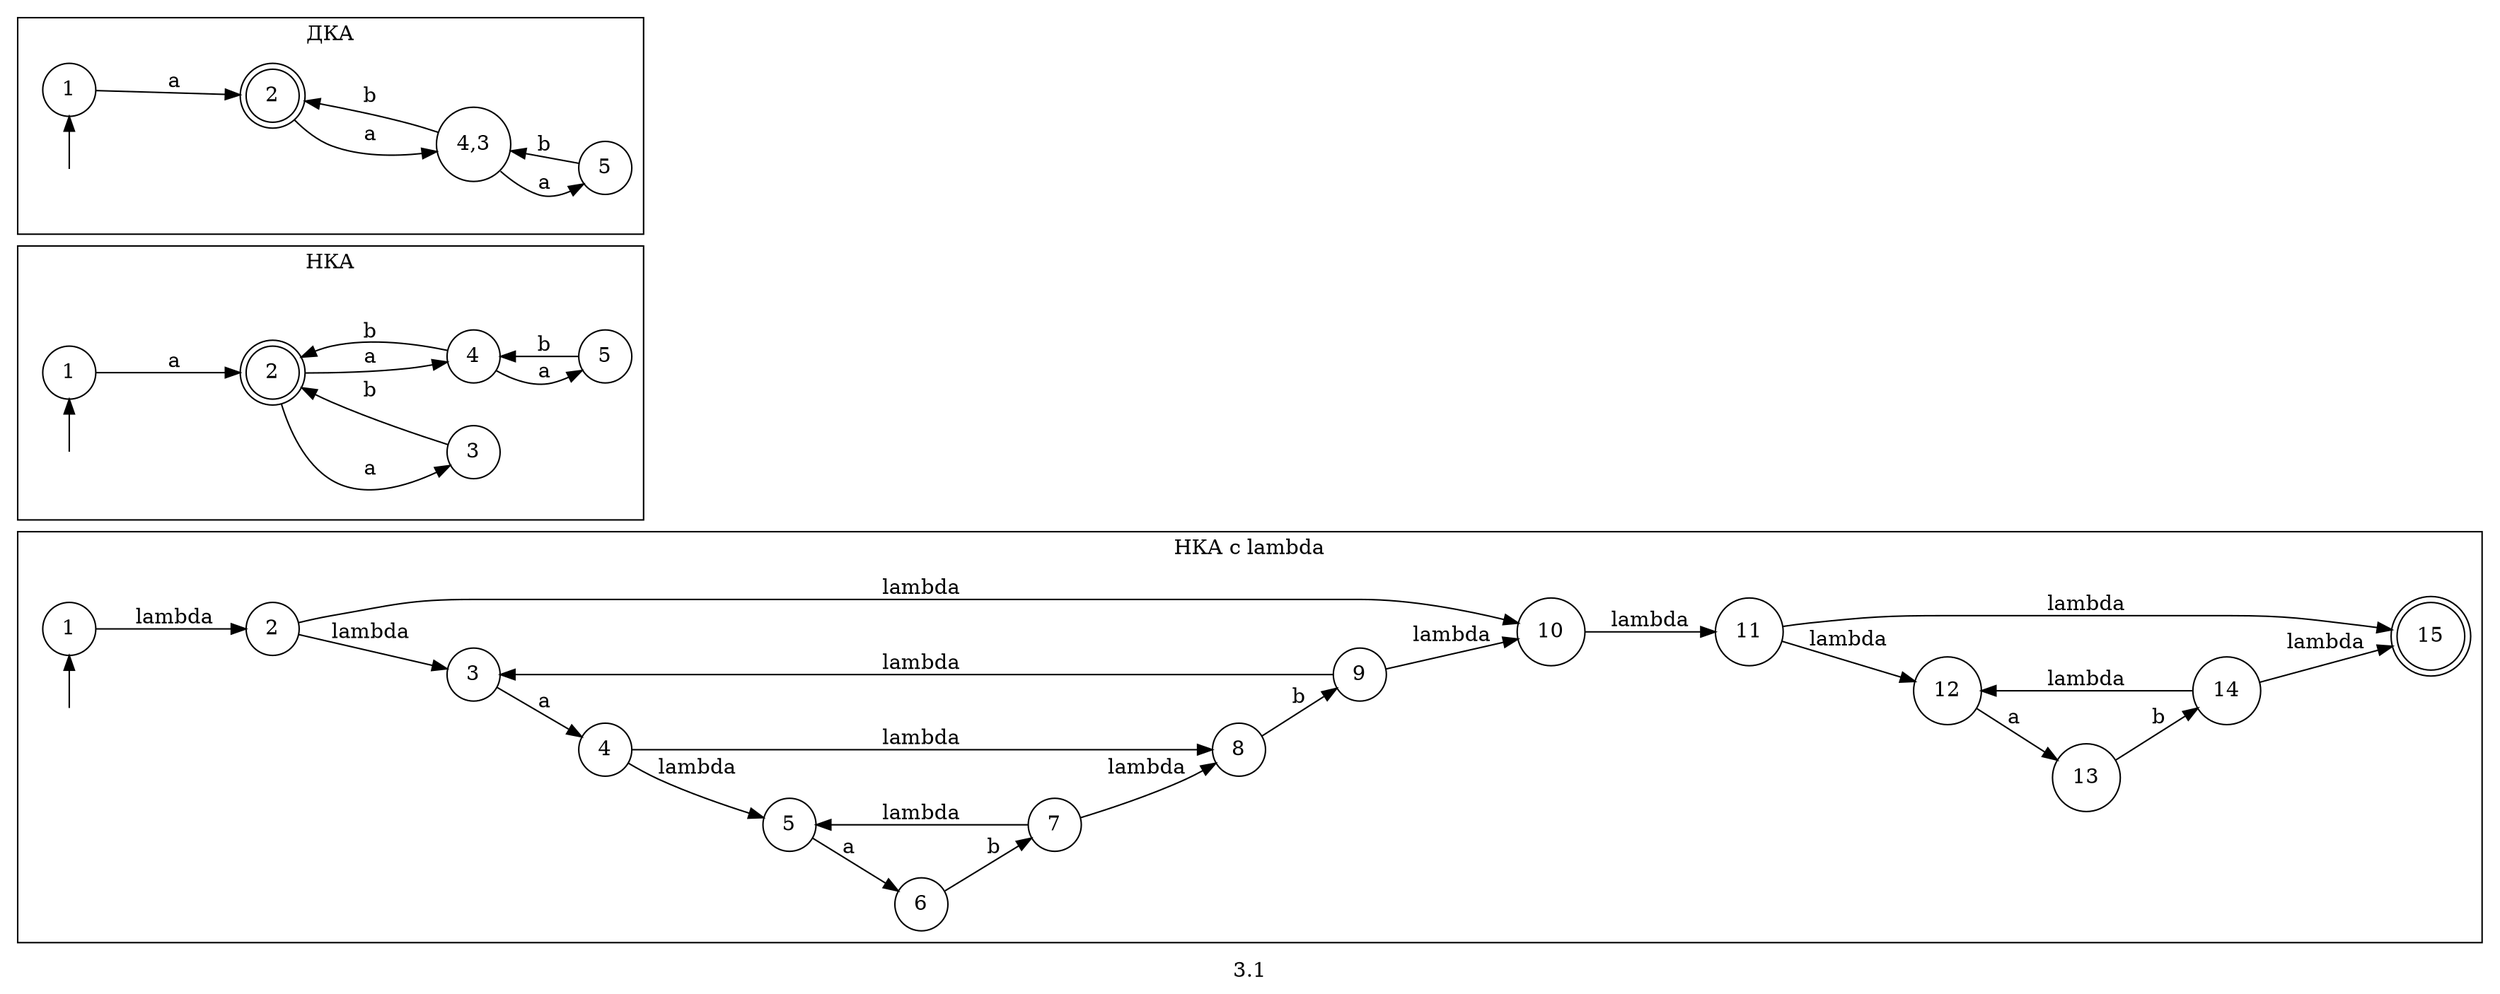 digraph name {
    label = "3.1";
    rankdir=LR
    node [shape=circle]
    //1
    subgraph cluster_1 {
        label="НКА с lambda"
        { rank=same; "1_start" "1_1"};

        "1_start"  [label="", shape = none]
        "1_start"->"1_1"

        "1_1" [label="1"]
        "1_2" [label="2"]
        "1_3" [label="3"]
        "1_4" [label="4"]
        "1_5" [label="5"]
        "1_6" [label="6"]
        "1_7" [label="7"]
        "1_8" [label="8"]
        "1_9" [label="9"]
        "1_10" [label="10"]
        "1_11"[label="11"]
        "1_12" [label="12"]
        "1_13"[label="13"]
        "1_14" [label="14"]
        "1_15"[label="15"]


        "1_1"->"1_2" [label="lambda"]

        "1_2"->"1_10" [label="lambda"]
        "1_2"->"1_3" [label="lambda"]

        "1_3"->"1_4" [label="a"]
        "1_4"->"1_5" [label="lambda"]
        "1_4"->"1_8" [label="lambda"]

        "1_5"->"1_6" [label="a"]
        "1_6"->"1_7" [label="b"]
        "1_7"->"1_5" [label="lambda"]
        "1_7"->"1_8" [label="lambda"]

        "1_8"->"1_9" [label="b"]
        "1_9"->"1_3" [label="lambda"]
        "1_9"->"1_10" [label="lambda"]
        "1_10"->"1_11" [label="lambda"]

        "1_11"->"1_12" [label="lambda"]
        "1_11"->"1_15" [label="lambda"]
        "1_12"->"1_13" [label="a"]
        "1_13"->"1_14" [label="b"]
        "1_14"->"1_12" [label="lambda"]
        "1_14"->"1_15" [label="lambda"]


        "1_15"[shape=doublecircle]
    }
   
       //2
    subgraph cluster_2 {
        label="НКА"
        { rank=same; "2_start" "2_1"};

        "2_start"  [label="", shape = none]
        "2_start"->"2_1"

        "2_1" [label="1"]
        "2_2" [label="2"]
        "2_3" [label="3"]
        "2_4" [label="4"]
        "2_5" [label="5"]

        "2_1"->"2_2" [label="a"]
        "2_2"->"2_4" [label="a"]
        "2_2"->"2_3" [label="a"]

        "2_3"->"2_2" [label="b"]
        "2_4"->"2_2" [label="b"]

        "2_4"->"2_5" [label="a"]
        "2_5"->"2_4" [label="b"]

        "2_2"[shape=doublecircle]
    }

        //3
    subgraph cluster_3 {
        label="ДКА"
        { rank=same; "3_start" "3_1"};

        "3_start"  [label="", shape = none]
        "3_start"->"3_1"

        "3_1" [label="1"]
        "3_2" [label="2"]
        "3_4" [label="4,3"]
        "3_5" [label="5"]

        "3_1"->"3_2" [label="a"]
        "3_2"->"3_4" [label="a"]

        "3_4"->"3_2" [label="b"]

        "3_4"->"3_5" [label="a"]
        "3_5"->"3_4" [label="b"]

        "3_2"[shape=doublecircle]
    }
}